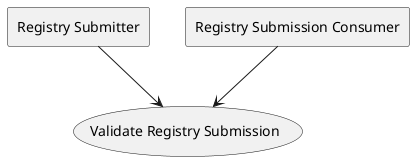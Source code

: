 @startuml

agent "Registry Submitter" as RS

agent "Registry Submission Consumer" as RSC
usecase (Validate Registry Submission) as (VRS)
RS --> (VRS)
RSC --> (VRS)
@enduml
